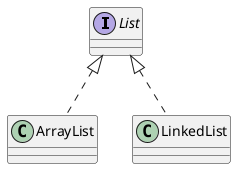 @startuml

interface List

class ArrayList
class LinkedList

List <|.. ArrayList
List <|.. LinkedList

@enduml